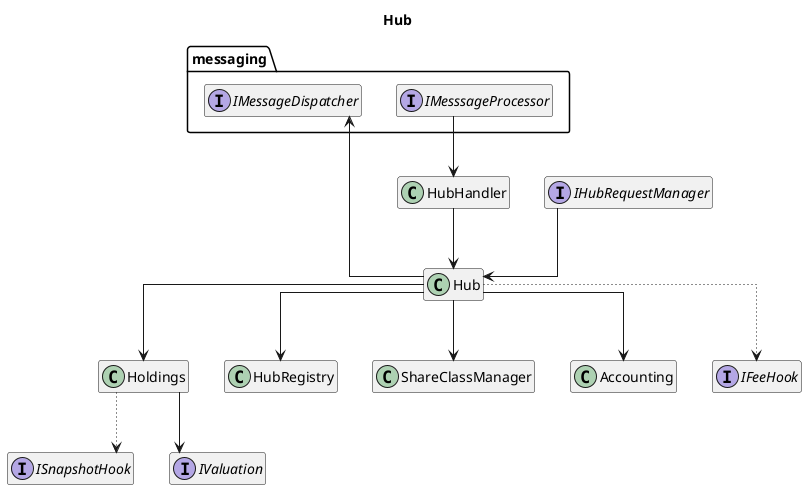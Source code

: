 @startuml hub
title Hub
hide empty members

skinparam linetype ortho

package messaging {
    interface IMessageDispatcher
    interface IMesssageProcessor
}

class Hub
class HubHandler
class Holdings
class HubRegistry
class ShareClassManager
class Accounting

interface ISnapshotHook
interface IValuation
interface IFeeHook
interface IHubRequestManager

Hub --> Holdings
Hub --> HubRegistry
Hub --> ShareClassManager
Hub --> Accounting
Hub --> IMessageDispatcher
Hub .[dotted].> IFeeHook

HubHandler --> Hub
IMesssageProcessor --> HubHandler

IHubRequestManager --> Hub

Holdings --> IValuation
Holdings .[dotted].> ISnapshotHook

@enduml
